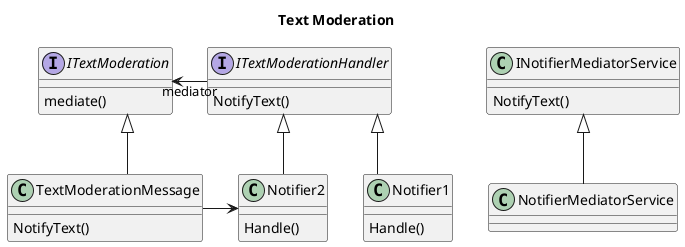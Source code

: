 @startuml Text Moderation

skinparam linetype polyline
skinparam linetype ortho

title Text Moderation

' classes
interface ITextModeration 
interface ITextModerationHandler
ITextModeration : mediate()
ITextModerationHandler : NotifyText()
TextModerationMessage : NotifyText()
Notifier1 : Handle()
Notifier2 : Handle()
INotifierMediatorService : NotifyText()

' Set screen position
ITextModeration <- ITextModerationHandler : mediator
ITextModeration -[hidden]-> TextModerationMessage

' Relationship
TextModerationMessage --|> ITextModeration
ITextModerationHandler <|-- Notifier1
ITextModerationHandler <|-- Notifier2
'TextModerationMessage -> 
TextModerationMessage -> Notifier2

INotifierMediatorService <|-- NotifierMediatorService
@enduml
